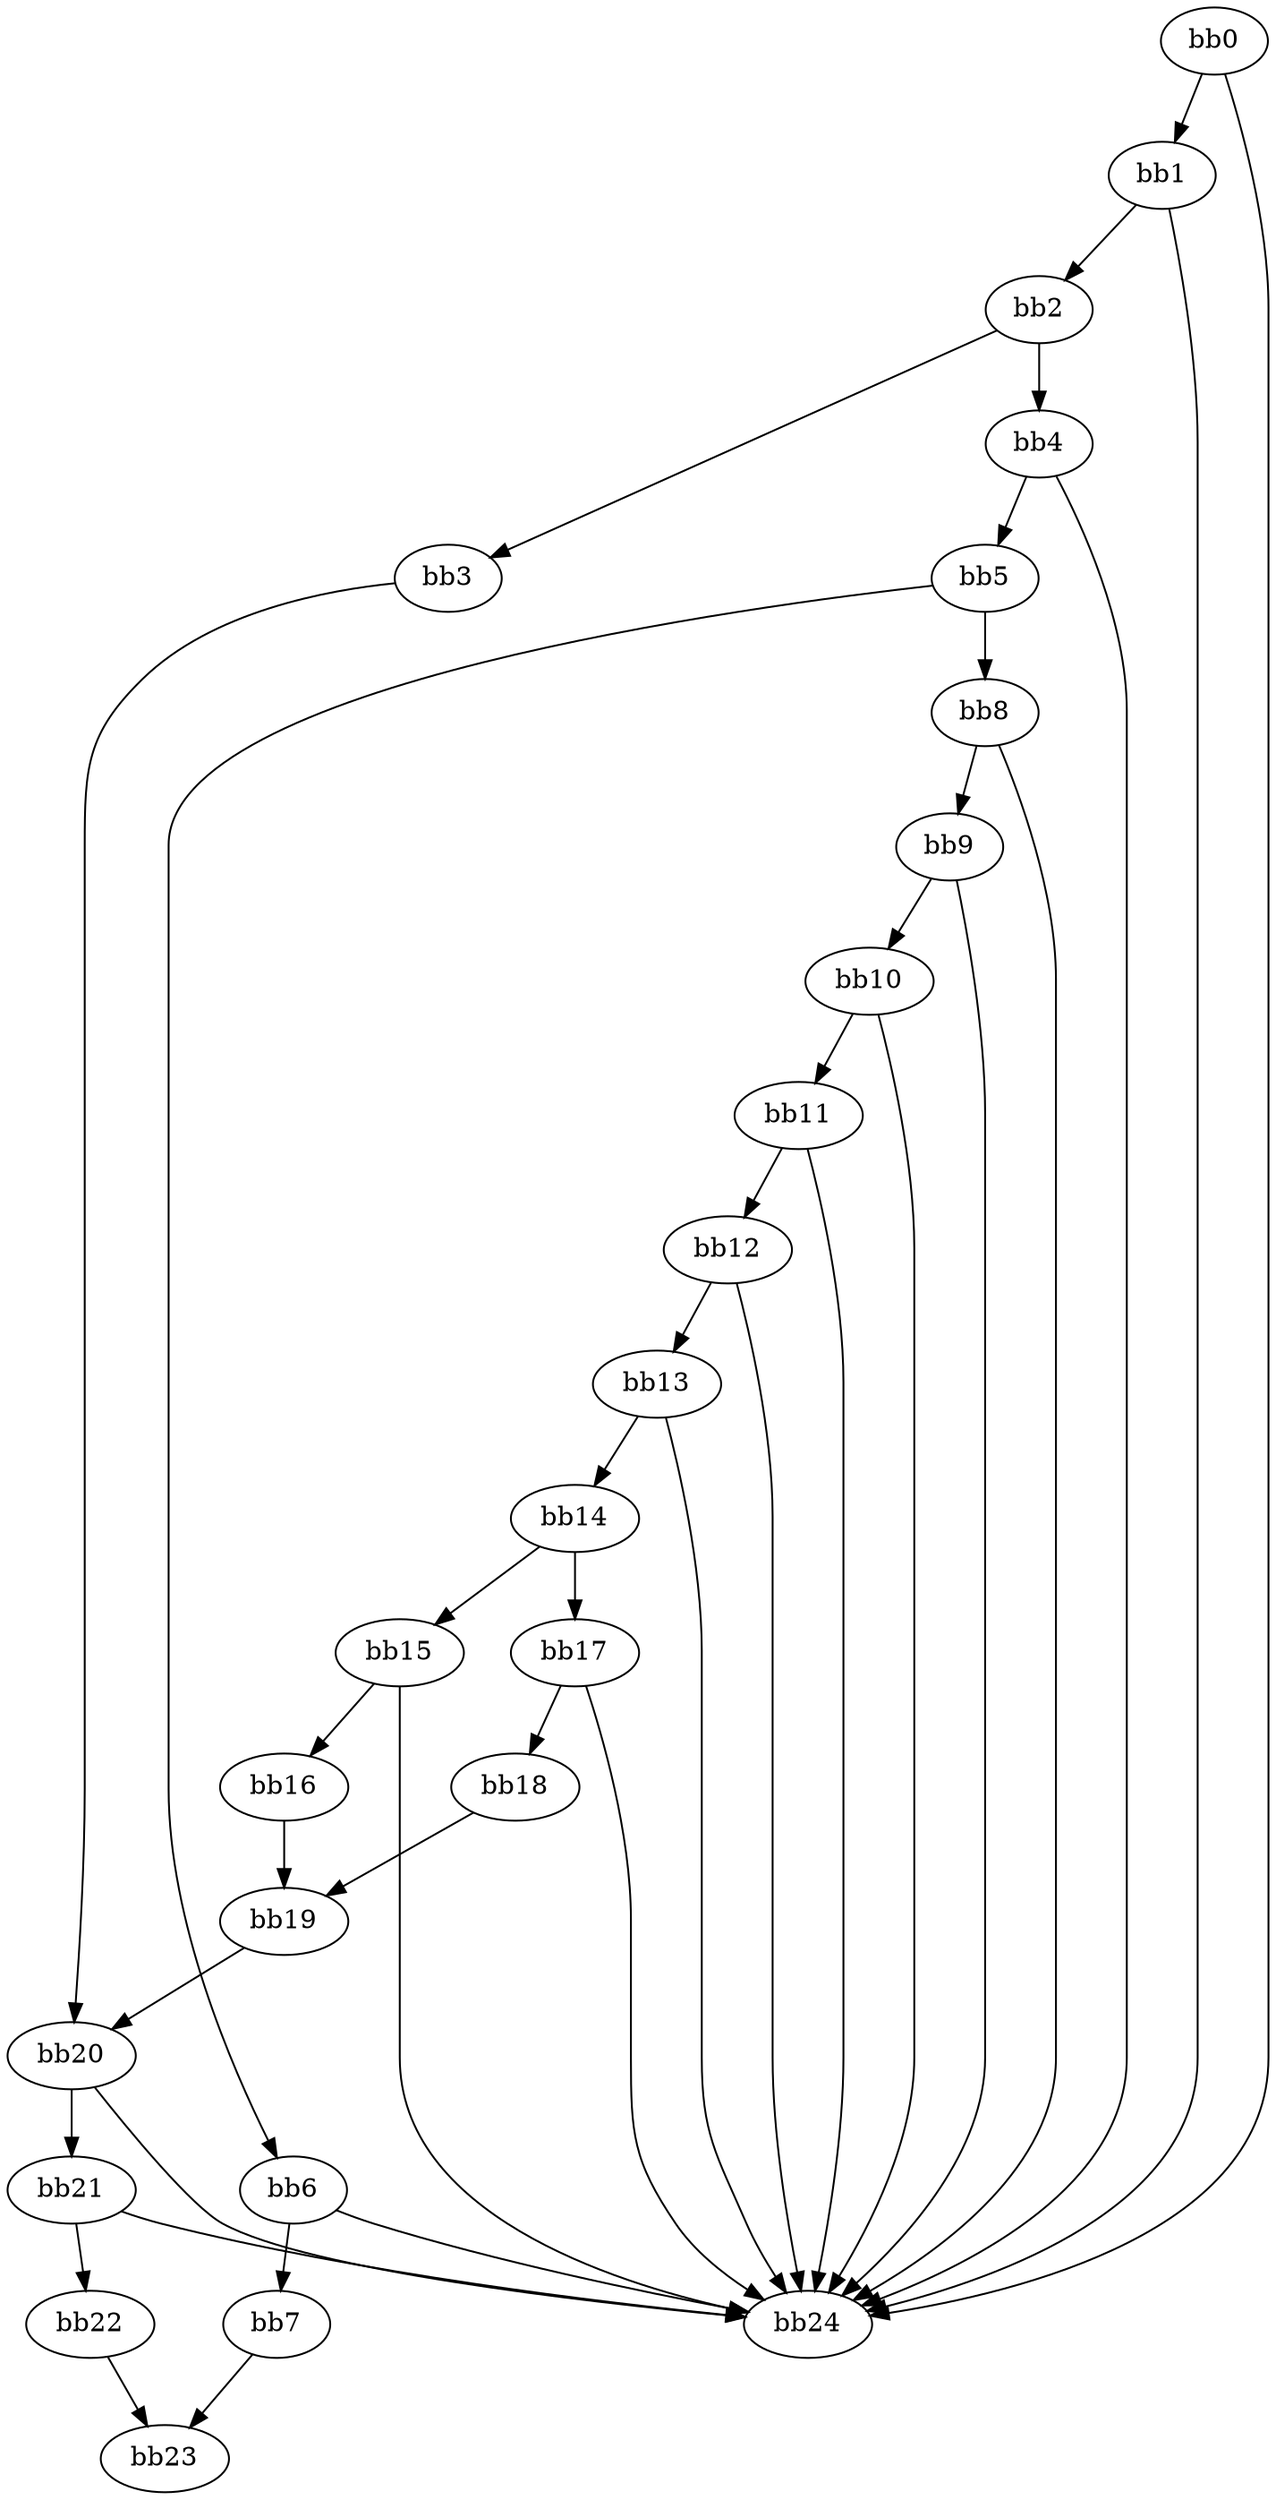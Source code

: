 digraph {
    0 [ label = "bb0\l" ]
    1 [ label = "bb1\l" ]
    2 [ label = "bb2\l" ]
    3 [ label = "bb3\l" ]
    4 [ label = "bb4\l" ]
    5 [ label = "bb5\l" ]
    6 [ label = "bb6\l" ]
    7 [ label = "bb7\l" ]
    8 [ label = "bb8\l" ]
    9 [ label = "bb9\l" ]
    10 [ label = "bb10\l" ]
    11 [ label = "bb11\l" ]
    12 [ label = "bb12\l" ]
    13 [ label = "bb13\l" ]
    14 [ label = "bb14\l" ]
    15 [ label = "bb15\l" ]
    16 [ label = "bb16\l" ]
    17 [ label = "bb17\l" ]
    18 [ label = "bb18\l" ]
    19 [ label = "bb19\l" ]
    20 [ label = "bb20\l" ]
    21 [ label = "bb21\l" ]
    22 [ label = "bb22\l" ]
    23 [ label = "bb23\l" ]
    24 [ label = "bb24\l" ]
    0 -> 1 [ ]
    0 -> 24 [ ]
    1 -> 2 [ ]
    1 -> 24 [ ]
    2 -> 3 [ ]
    2 -> 4 [ ]
    3 -> 20 [ ]
    4 -> 5 [ ]
    4 -> 24 [ ]
    5 -> 6 [ ]
    5 -> 8 [ ]
    6 -> 7 [ ]
    6 -> 24 [ ]
    7 -> 23 [ ]
    8 -> 9 [ ]
    8 -> 24 [ ]
    9 -> 10 [ ]
    9 -> 24 [ ]
    10 -> 11 [ ]
    10 -> 24 [ ]
    11 -> 12 [ ]
    11 -> 24 [ ]
    12 -> 13 [ ]
    12 -> 24 [ ]
    13 -> 14 [ ]
    13 -> 24 [ ]
    14 -> 15 [ ]
    14 -> 17 [ ]
    15 -> 16 [ ]
    15 -> 24 [ ]
    16 -> 19 [ ]
    17 -> 18 [ ]
    17 -> 24 [ ]
    18 -> 19 [ ]
    19 -> 20 [ ]
    20 -> 21 [ ]
    20 -> 24 [ ]
    21 -> 22 [ ]
    21 -> 24 [ ]
    22 -> 23 [ ]
}

